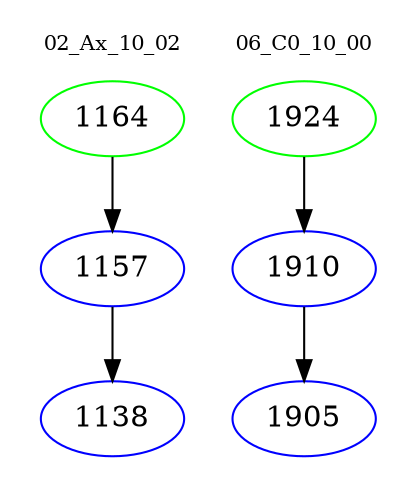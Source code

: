 digraph{
subgraph cluster_0 {
color = white
label = "02_Ax_10_02";
fontsize=10;
T0_1164 [label="1164", color="green"]
T0_1164 -> T0_1157 [color="black"]
T0_1157 [label="1157", color="blue"]
T0_1157 -> T0_1138 [color="black"]
T0_1138 [label="1138", color="blue"]
}
subgraph cluster_1 {
color = white
label = "06_C0_10_00";
fontsize=10;
T1_1924 [label="1924", color="green"]
T1_1924 -> T1_1910 [color="black"]
T1_1910 [label="1910", color="blue"]
T1_1910 -> T1_1905 [color="black"]
T1_1905 [label="1905", color="blue"]
}
}
